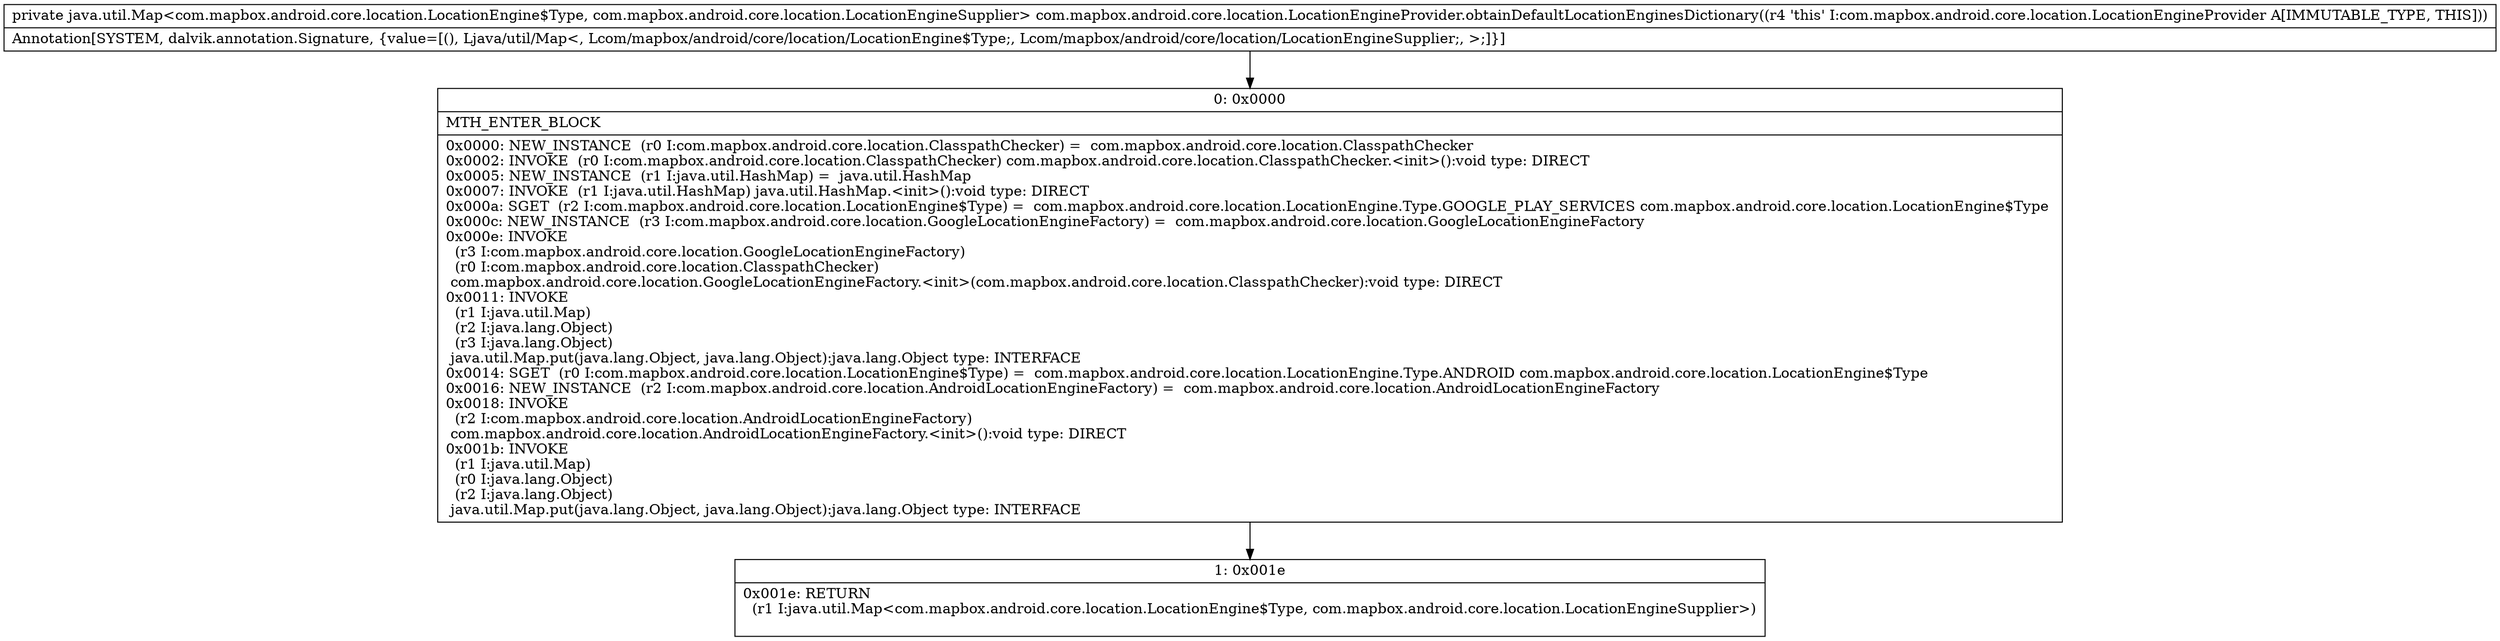 digraph "CFG forcom.mapbox.android.core.location.LocationEngineProvider.obtainDefaultLocationEnginesDictionary()Ljava\/util\/Map;" {
Node_0 [shape=record,label="{0\:\ 0x0000|MTH_ENTER_BLOCK\l|0x0000: NEW_INSTANCE  (r0 I:com.mapbox.android.core.location.ClasspathChecker) =  com.mapbox.android.core.location.ClasspathChecker \l0x0002: INVOKE  (r0 I:com.mapbox.android.core.location.ClasspathChecker) com.mapbox.android.core.location.ClasspathChecker.\<init\>():void type: DIRECT \l0x0005: NEW_INSTANCE  (r1 I:java.util.HashMap) =  java.util.HashMap \l0x0007: INVOKE  (r1 I:java.util.HashMap) java.util.HashMap.\<init\>():void type: DIRECT \l0x000a: SGET  (r2 I:com.mapbox.android.core.location.LocationEngine$Type) =  com.mapbox.android.core.location.LocationEngine.Type.GOOGLE_PLAY_SERVICES com.mapbox.android.core.location.LocationEngine$Type \l0x000c: NEW_INSTANCE  (r3 I:com.mapbox.android.core.location.GoogleLocationEngineFactory) =  com.mapbox.android.core.location.GoogleLocationEngineFactory \l0x000e: INVOKE  \l  (r3 I:com.mapbox.android.core.location.GoogleLocationEngineFactory)\l  (r0 I:com.mapbox.android.core.location.ClasspathChecker)\l com.mapbox.android.core.location.GoogleLocationEngineFactory.\<init\>(com.mapbox.android.core.location.ClasspathChecker):void type: DIRECT \l0x0011: INVOKE  \l  (r1 I:java.util.Map)\l  (r2 I:java.lang.Object)\l  (r3 I:java.lang.Object)\l java.util.Map.put(java.lang.Object, java.lang.Object):java.lang.Object type: INTERFACE \l0x0014: SGET  (r0 I:com.mapbox.android.core.location.LocationEngine$Type) =  com.mapbox.android.core.location.LocationEngine.Type.ANDROID com.mapbox.android.core.location.LocationEngine$Type \l0x0016: NEW_INSTANCE  (r2 I:com.mapbox.android.core.location.AndroidLocationEngineFactory) =  com.mapbox.android.core.location.AndroidLocationEngineFactory \l0x0018: INVOKE  \l  (r2 I:com.mapbox.android.core.location.AndroidLocationEngineFactory)\l com.mapbox.android.core.location.AndroidLocationEngineFactory.\<init\>():void type: DIRECT \l0x001b: INVOKE  \l  (r1 I:java.util.Map)\l  (r0 I:java.lang.Object)\l  (r2 I:java.lang.Object)\l java.util.Map.put(java.lang.Object, java.lang.Object):java.lang.Object type: INTERFACE \l}"];
Node_1 [shape=record,label="{1\:\ 0x001e|0x001e: RETURN  \l  (r1 I:java.util.Map\<com.mapbox.android.core.location.LocationEngine$Type, com.mapbox.android.core.location.LocationEngineSupplier\>)\l \l}"];
MethodNode[shape=record,label="{private java.util.Map\<com.mapbox.android.core.location.LocationEngine$Type, com.mapbox.android.core.location.LocationEngineSupplier\> com.mapbox.android.core.location.LocationEngineProvider.obtainDefaultLocationEnginesDictionary((r4 'this' I:com.mapbox.android.core.location.LocationEngineProvider A[IMMUTABLE_TYPE, THIS]))  | Annotation[SYSTEM, dalvik.annotation.Signature, \{value=[(), Ljava\/util\/Map\<, Lcom\/mapbox\/android\/core\/location\/LocationEngine$Type;, Lcom\/mapbox\/android\/core\/location\/LocationEngineSupplier;, \>;]\}]\l}"];
MethodNode -> Node_0;
Node_0 -> Node_1;
}


